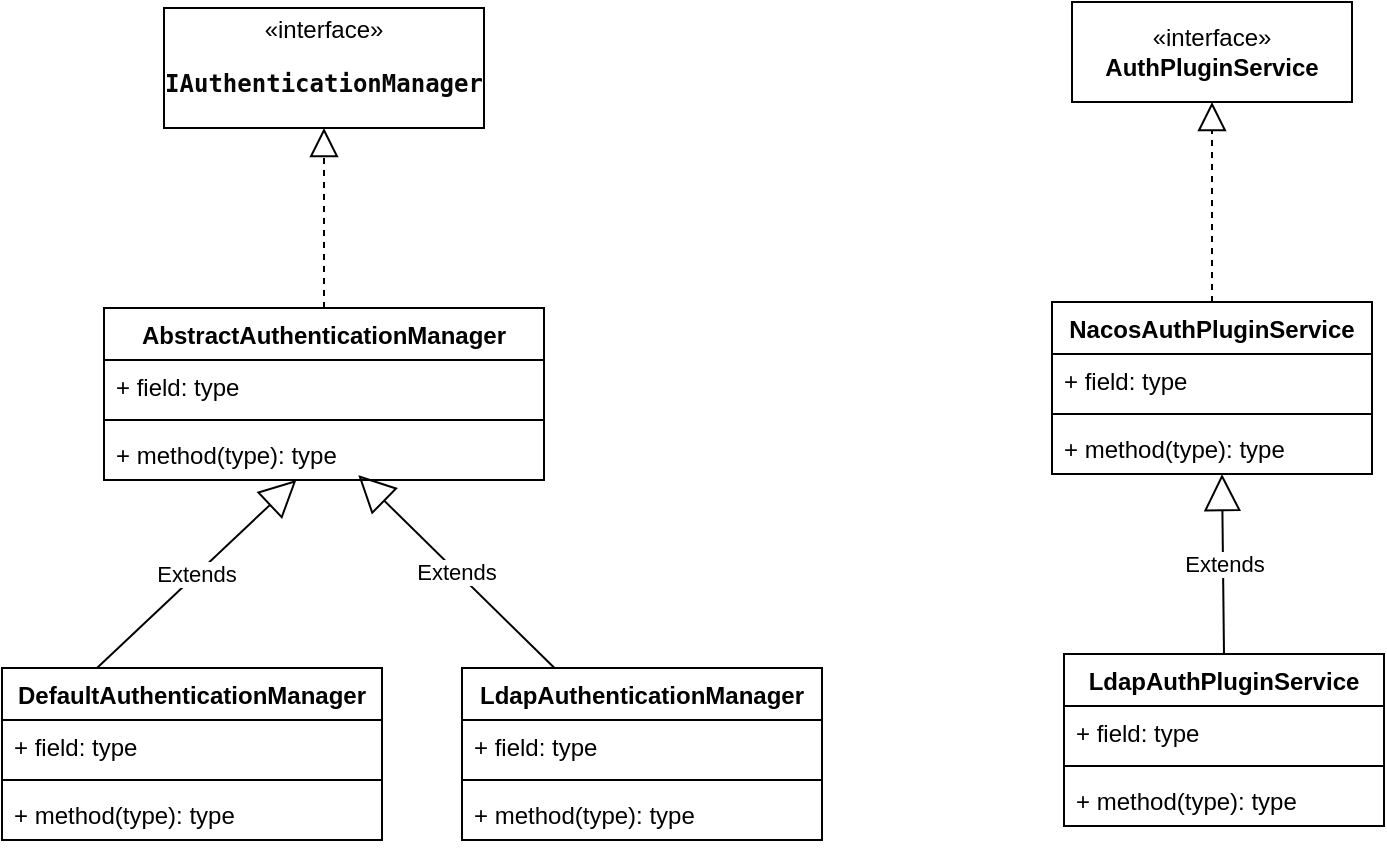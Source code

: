 <mxfile version="26.2.9">
  <diagram name="Page-1" id="b5b7bab2-c9e2-2cf4-8b2a-24fd1a2a6d21">
    <mxGraphModel dx="1556" dy="815" grid="1" gridSize="10" guides="1" tooltips="1" connect="1" arrows="1" fold="1" page="1" pageScale="1" pageWidth="827" pageHeight="1169" background="none" math="0" shadow="0">
      <root>
        <mxCell id="0" />
        <mxCell id="1" parent="0" />
        <mxCell id="zW1cGw3FumrSDs_s9jsa-1" value="«interface»&lt;br&gt;&lt;div style=&quot;background-color: rgb(255, 255, 255); color: rgb(8, 8, 8);&quot;&gt;&lt;pre style=&quot;&quot;&gt;&lt;font face=&quot;JetBrains Mono, monospace&quot;&gt;&lt;b&gt;IAuthenticationManager&lt;/b&gt;&lt;/font&gt;&lt;font face=&quot;JetBrains Mono, monospace&quot; color=&quot;rgba(0, 0, 0, 0)&quot;&gt;&lt;/font&gt;&lt;/pre&gt;&lt;/div&gt;" style="html=1;whiteSpace=wrap;fontSize=12;" vertex="1" parent="1">
          <mxGeometry x="101" y="40" width="160" height="60" as="geometry" />
        </mxCell>
        <mxCell id="zW1cGw3FumrSDs_s9jsa-2" value="" style="endArrow=block;dashed=1;endFill=0;endSize=12;html=1;rounded=0;exitX=0.5;exitY=0;exitDx=0;exitDy=0;" edge="1" parent="1" source="zW1cGw3FumrSDs_s9jsa-11" target="zW1cGw3FumrSDs_s9jsa-1">
          <mxGeometry width="160" relative="1" as="geometry">
            <mxPoint x="221" y="320" as="sourcePoint" />
            <mxPoint x="381" y="320" as="targetPoint" />
          </mxGeometry>
        </mxCell>
        <mxCell id="zW1cGw3FumrSDs_s9jsa-11" value="AbstractAuthenticationManager" style="swimlane;fontStyle=1;align=center;verticalAlign=top;childLayout=stackLayout;horizontal=1;startSize=26;horizontalStack=0;resizeParent=1;resizeParentMax=0;resizeLast=0;collapsible=1;marginBottom=0;whiteSpace=wrap;html=1;" vertex="1" parent="1">
          <mxGeometry x="71" y="190" width="220" height="86" as="geometry" />
        </mxCell>
        <mxCell id="zW1cGw3FumrSDs_s9jsa-12" value="+ field: type" style="text;strokeColor=none;fillColor=none;align=left;verticalAlign=top;spacingLeft=4;spacingRight=4;overflow=hidden;rotatable=0;points=[[0,0.5],[1,0.5]];portConstraint=eastwest;whiteSpace=wrap;html=1;" vertex="1" parent="zW1cGw3FumrSDs_s9jsa-11">
          <mxGeometry y="26" width="220" height="26" as="geometry" />
        </mxCell>
        <mxCell id="zW1cGw3FumrSDs_s9jsa-13" value="" style="line;strokeWidth=1;fillColor=none;align=left;verticalAlign=middle;spacingTop=-1;spacingLeft=3;spacingRight=3;rotatable=0;labelPosition=right;points=[];portConstraint=eastwest;strokeColor=inherit;" vertex="1" parent="zW1cGw3FumrSDs_s9jsa-11">
          <mxGeometry y="52" width="220" height="8" as="geometry" />
        </mxCell>
        <mxCell id="zW1cGw3FumrSDs_s9jsa-14" value="+ method(type): type" style="text;strokeColor=none;fillColor=none;align=left;verticalAlign=top;spacingLeft=4;spacingRight=4;overflow=hidden;rotatable=0;points=[[0,0.5],[1,0.5]];portConstraint=eastwest;whiteSpace=wrap;html=1;" vertex="1" parent="zW1cGw3FumrSDs_s9jsa-11">
          <mxGeometry y="60" width="220" height="26" as="geometry" />
        </mxCell>
        <mxCell id="zW1cGw3FumrSDs_s9jsa-15" value="DefaultAuthenticationManager" style="swimlane;fontStyle=1;align=center;verticalAlign=top;childLayout=stackLayout;horizontal=1;startSize=26;horizontalStack=0;resizeParent=1;resizeParentMax=0;resizeLast=0;collapsible=1;marginBottom=0;whiteSpace=wrap;html=1;" vertex="1" parent="1">
          <mxGeometry x="20" y="370" width="190" height="86" as="geometry" />
        </mxCell>
        <mxCell id="zW1cGw3FumrSDs_s9jsa-16" value="+ field: type" style="text;strokeColor=none;fillColor=none;align=left;verticalAlign=top;spacingLeft=4;spacingRight=4;overflow=hidden;rotatable=0;points=[[0,0.5],[1,0.5]];portConstraint=eastwest;whiteSpace=wrap;html=1;" vertex="1" parent="zW1cGw3FumrSDs_s9jsa-15">
          <mxGeometry y="26" width="190" height="26" as="geometry" />
        </mxCell>
        <mxCell id="zW1cGw3FumrSDs_s9jsa-17" value="" style="line;strokeWidth=1;fillColor=none;align=left;verticalAlign=middle;spacingTop=-1;spacingLeft=3;spacingRight=3;rotatable=0;labelPosition=right;points=[];portConstraint=eastwest;strokeColor=inherit;" vertex="1" parent="zW1cGw3FumrSDs_s9jsa-15">
          <mxGeometry y="52" width="190" height="8" as="geometry" />
        </mxCell>
        <mxCell id="zW1cGw3FumrSDs_s9jsa-18" value="+ method(type): type" style="text;strokeColor=none;fillColor=none;align=left;verticalAlign=top;spacingLeft=4;spacingRight=4;overflow=hidden;rotatable=0;points=[[0,0.5],[1,0.5]];portConstraint=eastwest;whiteSpace=wrap;html=1;" vertex="1" parent="zW1cGw3FumrSDs_s9jsa-15">
          <mxGeometry y="60" width="190" height="26" as="geometry" />
        </mxCell>
        <mxCell id="zW1cGw3FumrSDs_s9jsa-19" value="LdapAuthenticationManager" style="swimlane;fontStyle=1;align=center;verticalAlign=top;childLayout=stackLayout;horizontal=1;startSize=26;horizontalStack=0;resizeParent=1;resizeParentMax=0;resizeLast=0;collapsible=1;marginBottom=0;whiteSpace=wrap;html=1;" vertex="1" parent="1">
          <mxGeometry x="250" y="370" width="180" height="86" as="geometry" />
        </mxCell>
        <mxCell id="zW1cGw3FumrSDs_s9jsa-20" value="+ field: type" style="text;strokeColor=none;fillColor=none;align=left;verticalAlign=top;spacingLeft=4;spacingRight=4;overflow=hidden;rotatable=0;points=[[0,0.5],[1,0.5]];portConstraint=eastwest;whiteSpace=wrap;html=1;" vertex="1" parent="zW1cGw3FumrSDs_s9jsa-19">
          <mxGeometry y="26" width="180" height="26" as="geometry" />
        </mxCell>
        <mxCell id="zW1cGw3FumrSDs_s9jsa-21" value="" style="line;strokeWidth=1;fillColor=none;align=left;verticalAlign=middle;spacingTop=-1;spacingLeft=3;spacingRight=3;rotatable=0;labelPosition=right;points=[];portConstraint=eastwest;strokeColor=inherit;" vertex="1" parent="zW1cGw3FumrSDs_s9jsa-19">
          <mxGeometry y="52" width="180" height="8" as="geometry" />
        </mxCell>
        <mxCell id="zW1cGw3FumrSDs_s9jsa-22" value="+ method(type): type" style="text;strokeColor=none;fillColor=none;align=left;verticalAlign=top;spacingLeft=4;spacingRight=4;overflow=hidden;rotatable=0;points=[[0,0.5],[1,0.5]];portConstraint=eastwest;whiteSpace=wrap;html=1;" vertex="1" parent="zW1cGw3FumrSDs_s9jsa-19">
          <mxGeometry y="60" width="180" height="26" as="geometry" />
        </mxCell>
        <mxCell id="zW1cGw3FumrSDs_s9jsa-23" value="Extends" style="endArrow=block;endSize=16;endFill=0;html=1;rounded=0;exitX=0.25;exitY=0;exitDx=0;exitDy=0;" edge="1" parent="1" source="zW1cGw3FumrSDs_s9jsa-15" target="zW1cGw3FumrSDs_s9jsa-14">
          <mxGeometry width="160" relative="1" as="geometry">
            <mxPoint x="587" y="370" as="sourcePoint" />
            <mxPoint x="747" y="370" as="targetPoint" />
          </mxGeometry>
        </mxCell>
        <mxCell id="zW1cGw3FumrSDs_s9jsa-25" value="Extends" style="endArrow=block;endSize=16;endFill=0;html=1;rounded=0;entryX=0.578;entryY=0.908;entryDx=0;entryDy=0;entryPerimeter=0;" edge="1" parent="1" source="zW1cGw3FumrSDs_s9jsa-19" target="zW1cGw3FumrSDs_s9jsa-14">
          <mxGeometry width="160" relative="1" as="geometry">
            <mxPoint x="357" y="370" as="sourcePoint" />
            <mxPoint x="441" y="276" as="targetPoint" />
          </mxGeometry>
        </mxCell>
        <mxCell id="zW1cGw3FumrSDs_s9jsa-26" value="«interface»&lt;br&gt;&lt;b&gt;AuthPluginService&lt;/b&gt;" style="html=1;whiteSpace=wrap;" vertex="1" parent="1">
          <mxGeometry x="555" y="37" width="140" height="50" as="geometry" />
        </mxCell>
        <mxCell id="zW1cGw3FumrSDs_s9jsa-27" value="NacosAuthPluginService" style="swimlane;fontStyle=1;align=center;verticalAlign=top;childLayout=stackLayout;horizontal=1;startSize=26;horizontalStack=0;resizeParent=1;resizeParentMax=0;resizeLast=0;collapsible=1;marginBottom=0;whiteSpace=wrap;html=1;" vertex="1" parent="1">
          <mxGeometry x="545" y="187" width="160" height="86" as="geometry" />
        </mxCell>
        <mxCell id="zW1cGw3FumrSDs_s9jsa-28" value="+ field: type" style="text;strokeColor=none;fillColor=none;align=left;verticalAlign=top;spacingLeft=4;spacingRight=4;overflow=hidden;rotatable=0;points=[[0,0.5],[1,0.5]];portConstraint=eastwest;whiteSpace=wrap;html=1;" vertex="1" parent="zW1cGw3FumrSDs_s9jsa-27">
          <mxGeometry y="26" width="160" height="26" as="geometry" />
        </mxCell>
        <mxCell id="zW1cGw3FumrSDs_s9jsa-29" value="" style="line;strokeWidth=1;fillColor=none;align=left;verticalAlign=middle;spacingTop=-1;spacingLeft=3;spacingRight=3;rotatable=0;labelPosition=right;points=[];portConstraint=eastwest;strokeColor=inherit;" vertex="1" parent="zW1cGw3FumrSDs_s9jsa-27">
          <mxGeometry y="52" width="160" height="8" as="geometry" />
        </mxCell>
        <mxCell id="zW1cGw3FumrSDs_s9jsa-30" value="+ method(type): type" style="text;strokeColor=none;fillColor=none;align=left;verticalAlign=top;spacingLeft=4;spacingRight=4;overflow=hidden;rotatable=0;points=[[0,0.5],[1,0.5]];portConstraint=eastwest;whiteSpace=wrap;html=1;" vertex="1" parent="zW1cGw3FumrSDs_s9jsa-27">
          <mxGeometry y="60" width="160" height="26" as="geometry" />
        </mxCell>
        <mxCell id="zW1cGw3FumrSDs_s9jsa-31" value="LdapAuthPluginService" style="swimlane;fontStyle=1;align=center;verticalAlign=top;childLayout=stackLayout;horizontal=1;startSize=26;horizontalStack=0;resizeParent=1;resizeParentMax=0;resizeLast=0;collapsible=1;marginBottom=0;whiteSpace=wrap;html=1;" vertex="1" parent="1">
          <mxGeometry x="551" y="363" width="160" height="86" as="geometry" />
        </mxCell>
        <mxCell id="zW1cGw3FumrSDs_s9jsa-32" value="+ field: type" style="text;strokeColor=none;fillColor=none;align=left;verticalAlign=top;spacingLeft=4;spacingRight=4;overflow=hidden;rotatable=0;points=[[0,0.5],[1,0.5]];portConstraint=eastwest;whiteSpace=wrap;html=1;" vertex="1" parent="zW1cGw3FumrSDs_s9jsa-31">
          <mxGeometry y="26" width="160" height="26" as="geometry" />
        </mxCell>
        <mxCell id="zW1cGw3FumrSDs_s9jsa-33" value="" style="line;strokeWidth=1;fillColor=none;align=left;verticalAlign=middle;spacingTop=-1;spacingLeft=3;spacingRight=3;rotatable=0;labelPosition=right;points=[];portConstraint=eastwest;strokeColor=inherit;" vertex="1" parent="zW1cGw3FumrSDs_s9jsa-31">
          <mxGeometry y="52" width="160" height="8" as="geometry" />
        </mxCell>
        <mxCell id="zW1cGw3FumrSDs_s9jsa-34" value="+ method(type): type" style="text;strokeColor=none;fillColor=none;align=left;verticalAlign=top;spacingLeft=4;spacingRight=4;overflow=hidden;rotatable=0;points=[[0,0.5],[1,0.5]];portConstraint=eastwest;whiteSpace=wrap;html=1;" vertex="1" parent="zW1cGw3FumrSDs_s9jsa-31">
          <mxGeometry y="60" width="160" height="26" as="geometry" />
        </mxCell>
        <mxCell id="zW1cGw3FumrSDs_s9jsa-35" value="" style="endArrow=block;dashed=1;endFill=0;endSize=12;html=1;rounded=0;exitX=0.5;exitY=0;exitDx=0;exitDy=0;entryX=0.5;entryY=1;entryDx=0;entryDy=0;" edge="1" parent="1" source="zW1cGw3FumrSDs_s9jsa-27" target="zW1cGw3FumrSDs_s9jsa-26">
          <mxGeometry width="160" relative="1" as="geometry">
            <mxPoint x="624.5" y="187" as="sourcePoint" />
            <mxPoint x="624.5" y="97" as="targetPoint" />
          </mxGeometry>
        </mxCell>
        <mxCell id="zW1cGw3FumrSDs_s9jsa-36" value="Extends" style="endArrow=block;endSize=16;endFill=0;html=1;rounded=0;entryX=0.578;entryY=0.908;entryDx=0;entryDy=0;entryPerimeter=0;exitX=0.5;exitY=0;exitDx=0;exitDy=0;" edge="1" parent="1" source="zW1cGw3FumrSDs_s9jsa-31">
          <mxGeometry width="160" relative="1" as="geometry">
            <mxPoint x="728" y="369" as="sourcePoint" />
            <mxPoint x="630" y="273" as="targetPoint" />
          </mxGeometry>
        </mxCell>
      </root>
    </mxGraphModel>
  </diagram>
</mxfile>
